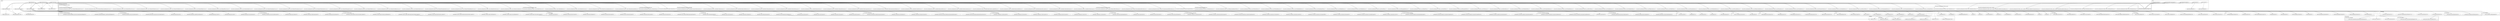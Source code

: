 digraph {
  subgraph cluster_de_monticore_gettingstarted {
    label = "de.monticore.gettingstarted";
    labeljust = l;
    subgraph cluster_de_monticore_gettingstarted_website {
      label = "de.monticore.gettingstarted.website";
      labeljust = l;
      subgraph cluster_de_monticore_gettingstarted_website__auxiliary {
        label = "de.monticore.gettingstarted.website._auxiliary";
        labeljust = l;
        node[shape=note];
        File_de_monticore_gettingstarted_website__auxiliary_MCCommonLiteralsMillForWebsite [label="de.monticore.gettingstarted.website._auxiliary.MCCommonLiteralsMillForWebsite.java (1)"];
        node[shape=note];
        File_de_monticore_gettingstarted_website__auxiliary_MCLiteralsBasisMillForWebsite [label="de.monticore.gettingstarted.website._auxiliary.MCLiteralsBasisMillForWebsite.java (1)"];
        node[shape=note];
        File_de_monticore_gettingstarted_website__auxiliary_MCBasicsMillForWebsite [label="de.monticore.gettingstarted.website._auxiliary.MCBasicsMillForWebsite.java (1)"];
      }
      subgraph cluster_de_monticore_gettingstarted_website__symboltable {
        label = "de.monticore.gettingstarted.website._symboltable";
        labeljust = l;
        node[shape=note];
        File_de_monticore_gettingstarted_website__symboltable_IWebsiteScope [label="de.monticore.gettingstarted.website._symboltable.IWebsiteScope.java (1)"];
        node[shape=note];
        File_de_monticore_gettingstarted_website__symboltable_WebsiteScope [label="de.monticore.gettingstarted.website._symboltable.WebsiteScope.java (1)"];
        node[shape=note];
        File_de_monticore_gettingstarted_website__symboltable_WebsiteGlobalScope [label="de.monticore.gettingstarted.website._symboltable.WebsiteGlobalScope.java (1)"];
        node[shape=note];
        File_de_monticore_gettingstarted_website__symboltable_PageSymbolSurrogate [label="de.monticore.gettingstarted.website._symboltable.PageSymbolSurrogate.java (1)"];
        node[shape=note];
        File_de_monticore_gettingstarted_website__symboltable_PageSymbolBuilder [label="de.monticore.gettingstarted.website._symboltable.PageSymbolBuilder.java (1)"];
        node[shape=note];
        File_de_monticore_gettingstarted_website__symboltable_ICommonWebsiteSymbol [label="de.monticore.gettingstarted.website._symboltable.ICommonWebsiteSymbol.java (1)"];
        node[shape=note];
        File_de_monticore_gettingstarted_website__symboltable_PageSymbolSurrogateBuilder [label="de.monticore.gettingstarted.website._symboltable.PageSymbolSurrogateBuilder.java (1)"];
        node[shape=note];
        File_de_monticore_gettingstarted_website__symboltable_IWebsiteArtifactScope [label="de.monticore.gettingstarted.website._symboltable.IWebsiteArtifactScope.java (1)"];
        node[shape=note];
        File_de_monticore_gettingstarted_website__symboltable_IPageSymbolResolver [label="de.monticore.gettingstarted.website._symboltable.IPageSymbolResolver.java (1)"];
        node[shape=note];
        File_de_monticore_gettingstarted_website__symboltable_WebsiteSymbols2Json [label="de.monticore.gettingstarted.website._symboltable.WebsiteSymbols2Json.java (1)"];
        node[shape=note];
        File_de_monticore_gettingstarted_website__symboltable_PageSymbolDeSer [label="de.monticore.gettingstarted.website._symboltable.PageSymbolDeSer.java (1)"];
        node[shape=note];
        File_de_monticore_gettingstarted_website__symboltable_WebsiteDeSer [label="de.monticore.gettingstarted.website._symboltable.WebsiteDeSer.java (1)"];
        node[shape=note];
        File_de_monticore_gettingstarted_website__symboltable_WebsiteScopesGenitorDelegator [label="de.monticore.gettingstarted.website._symboltable.WebsiteScopesGenitorDelegator.java (1)"];
        node[shape=note];
        File_de_monticore_gettingstarted_website__symboltable_WebsiteScopesGenitor [label="de.monticore.gettingstarted.website._symboltable.WebsiteScopesGenitor.java (1)"];
        node[shape=note];
        File_de_monticore_gettingstarted_website__symboltable_IWebsiteGlobalScope [label="de.monticore.gettingstarted.website._symboltable.IWebsiteGlobalScope.java (1)"];
        node[shape=note];
        File_de_monticore_gettingstarted_website__symboltable_WebsiteArtifactScope [label="de.monticore.gettingstarted.website._symboltable.WebsiteArtifactScope.java (1)"];
        node[shape=note];
        File_de_monticore_gettingstarted_website__symboltable_PageSymbol [label="de.monticore.gettingstarted.website._symboltable.PageSymbol.java (1)"];
      }
      subgraph cluster_de_monticore_gettingstarted_website__parser {
        label = "de.monticore.gettingstarted.website._parser";
        labeljust = l;
        subgraph cluster_de_monticore_gettingstarted_website__parser__auxiliary {
          label = "de.monticore.gettingstarted.website._parser._auxiliary";
          labeljust = l;
          node[shape=note];
          File_de_monticore_gettingstarted_website__parser__auxiliary_WebsiteParserInfoForMCBasics [label="de.monticore.gettingstarted.website._parser._auxiliary.WebsiteParserInfoForMCBasics.java (1)"];
          node[shape=note];
          File_de_monticore_gettingstarted_website__parser__auxiliary_WebsiteParserInfoForMCCommonLiterals [label="de.monticore.gettingstarted.website._parser._auxiliary.WebsiteParserInfoForMCCommonLiterals.java (1)"];
          node[shape=note];
          File_de_monticore_gettingstarted_website__parser__auxiliary_WebsiteParserInfoForMCLiteralsBasis [label="de.monticore.gettingstarted.website._parser._auxiliary.WebsiteParserInfoForMCLiteralsBasis.java (1)"];
        }
        node[shape=note];
        File_de_monticore_gettingstarted_website__parser_WebsiteParserInfo [label="de.monticore.gettingstarted.website._parser.WebsiteParserInfo.java (1)"];
        node[shape=note];
        File_de_monticore_gettingstarted_website__parser_EmptyWebsiteParserInfo [label="de.monticore.gettingstarted.website._parser.EmptyWebsiteParserInfo.java (1)"];
        node[shape=note];
        File_de_monticore_gettingstarted_website__parser_WebsiteParser [label="de.monticore.gettingstarted.website._parser.WebsiteParser.java (1)"];
        node[shape=note];
        File_de_monticore_gettingstarted_website__parser_WebsiteAntlrLexer [label="de.monticore.gettingstarted.website._parser.WebsiteAntlrLexer.g4 (1)"];
        node[shape=note];
        File_de_monticore_gettingstarted_website__parser_WebsiteAntlrParser [label="de.monticore.gettingstarted.website._parser.WebsiteAntlrParser.g4 (1)"];
      }
      subgraph cluster_de_monticore_gettingstarted_website__od {
        label = "de.monticore.gettingstarted.website._od";
        labeljust = l;
        node[shape=note];
        File_de_monticore_gettingstarted_website__od_Website2OD [label="de.monticore.gettingstarted.website._od.Website2OD.java (1)"];
      }
      subgraph cluster_de_monticore_gettingstarted_website__visitor {
        label = "de.monticore.gettingstarted.website._visitor";
        labeljust = l;
        node[shape=note];
        File_de_monticore_gettingstarted_website__visitor_WebsiteHandler [label="de.monticore.gettingstarted.website._visitor.WebsiteHandler.java (1)"];
        node[shape=note];
        File_de_monticore_gettingstarted_website__visitor_WebsiteVisitor2 [label="de.monticore.gettingstarted.website._visitor.WebsiteVisitor2.java (1)"];
        node[shape=note];
        File_de_monticore_gettingstarted_website__visitor_WebsiteInheritanceHandler [label="de.monticore.gettingstarted.website._visitor.WebsiteInheritanceHandler.java (1)"];
        node[shape=note];
        File_de_monticore_gettingstarted_website__visitor_WebsiteTraverser [label="de.monticore.gettingstarted.website._visitor.WebsiteTraverser.java (1)"];
        node[shape=note];
        File_de_monticore_gettingstarted_website__visitor_WebsiteTraverserImplementation [label="de.monticore.gettingstarted.website._visitor.WebsiteTraverserImplementation.java (1)"];
      }
      subgraph cluster_de_monticore_gettingstarted_website__cocos {
        label = "de.monticore.gettingstarted.website._cocos";
        labeljust = l;
        node[shape=note];
        File_de_monticore_gettingstarted_website__cocos_WebsiteASTRowCoCo [label="de.monticore.gettingstarted.website._cocos.WebsiteASTRowCoCo.java (1)"];
        node[shape=note];
        File_de_monticore_gettingstarted_website__cocos_WebsiteASTPageCoCo [label="de.monticore.gettingstarted.website._cocos.WebsiteASTPageCoCo.java (1)"];
        node[shape=note];
        File_de_monticore_gettingstarted_website__cocos_WebsiteASTTextBlockCoCo [label="de.monticore.gettingstarted.website._cocos.WebsiteASTTextBlockCoCo.java (1)"];
        node[shape=note];
        File_de_monticore_gettingstarted_website__cocos_WebsiteASTWebsiteCoCo [label="de.monticore.gettingstarted.website._cocos.WebsiteASTWebsiteCoCo.java (1)"];
        node[shape=note];
        File_de_monticore_gettingstarted_website__cocos_WebsiteASTPictureCoCo [label="de.monticore.gettingstarted.website._cocos.WebsiteASTPictureCoCo.java (1)"];
        node[shape=note];
        File_de_monticore_gettingstarted_website__cocos_WebsiteASTPageContentElementCoCo [label="de.monticore.gettingstarted.website._cocos.WebsiteASTPageContentElementCoCo.java (1)"];
        node[shape=note];
        File_de_monticore_gettingstarted_website__cocos_WebsiteASTPageContentCoCo [label="de.monticore.gettingstarted.website._cocos.WebsiteASTPageContentCoCo.java (1)"];
        node[shape=note];
        File_de_monticore_gettingstarted_website__cocos_WebsiteASTCardCoCo [label="de.monticore.gettingstarted.website._cocos.WebsiteASTCardCoCo.java (1)"];
        node[shape=note];
        File_de_monticore_gettingstarted_website__cocos_WebsiteASTWebsiteElementCoCo [label="de.monticore.gettingstarted.website._cocos.WebsiteASTWebsiteElementCoCo.java (1)"];
        node[shape=note];
        File_de_monticore_gettingstarted_website__cocos_WebsiteASTNavigationItemCoCo [label="de.monticore.gettingstarted.website._cocos.WebsiteASTNavigationItemCoCo.java (1)"];
        node[shape=note];
        File_de_monticore_gettingstarted_website__cocos_WebsiteASTLinkCoCo [label="de.monticore.gettingstarted.website._cocos.WebsiteASTLinkCoCo.java (1)"];
        node[shape=note];
        File_de_monticore_gettingstarted_website__cocos_WebsiteASTCodeBlockCoCo [label="de.monticore.gettingstarted.website._cocos.WebsiteASTCodeBlockCoCo.java (1)"];
        node[shape=note];
        File_de_monticore_gettingstarted_website__cocos_WebsiteASTTableCoCo [label="de.monticore.gettingstarted.website._cocos.WebsiteASTTableCoCo.java (1)"];
        node[shape=note];
        File_de_monticore_gettingstarted_website__cocos_WebsiteASTParagraphCoCo [label="de.monticore.gettingstarted.website._cocos.WebsiteASTParagraphCoCo.java (1)"];
        node[shape=note];
        File_de_monticore_gettingstarted_website__cocos_WebsiteCoCoChecker [label="de.monticore.gettingstarted.website._cocos.WebsiteCoCoChecker.java (1)"];
        node[shape=note];
        File_de_monticore_gettingstarted_website__cocos_WebsiteASTNavigationCoCo [label="de.monticore.gettingstarted.website._cocos.WebsiteASTNavigationCoCo.java (1)"];
        node[shape=note];
        File_de_monticore_gettingstarted_website__cocos_WebsiteASTLandImageCoCo [label="de.monticore.gettingstarted.website._cocos.WebsiteASTLandImageCoCo.java (1)"];
        node[shape=note];
        File_de_monticore_gettingstarted_website__cocos_WebsiteASTAsideCoCo [label="de.monticore.gettingstarted.website._cocos.WebsiteASTAsideCoCo.java (1)"];
        node[shape=note];
        File_de_monticore_gettingstarted_website__cocos_WebsiteASTWebsiteNodeCoCo [label="de.monticore.gettingstarted.website._cocos.WebsiteASTWebsiteNodeCoCo.java (1)"];
      }
      subgraph cluster_de_monticore_gettingstarted_website__ast {
        label = "de.monticore.gettingstarted.website._ast";
        labeljust = l;
        node[shape=note];
        File_de_monticore_gettingstarted_website__ast_ASTWebsite [label="de.monticore.gettingstarted.website._ast.ASTWebsite.java (1)"];
        node[shape=note];
        File_de_monticore_gettingstarted_website__ast_ASTParagraphTOP [label="de.monticore.gettingstarted.website._ast.ASTParagraphTOP.java (1)"];
        node[shape=note];
        File_de_monticore_gettingstarted_website__ast_ASTLinkTOP [label="de.monticore.gettingstarted.website._ast.ASTLinkTOP.java (1)"];
        node[shape=note];
        File_de_monticore_gettingstarted_website__ast_ASTPageTOP [label="de.monticore.gettingstarted.website._ast.ASTPageTOP.java (1)"];
        node[shape=note];
        File_de_monticore_gettingstarted_website__ast_ASTWebsiteElement [label="de.monticore.gettingstarted.website._ast.ASTWebsiteElement.java (1)"];
        node[shape=note];
        File_de_monticore_gettingstarted_website__ast_ASTParagraphBuilder [label="de.monticore.gettingstarted.website._ast.ASTParagraphBuilder.java (1)"];
        node[shape=note];
        File_de_monticore_gettingstarted_website__ast_WebsiteLiterals [label="de.monticore.gettingstarted.website._ast.WebsiteLiterals.java (1)"];
        node[shape=note];
        File_de_monticore_gettingstarted_website__ast_ASTCardTOP [label="de.monticore.gettingstarted.website._ast.ASTCardTOP.java (1)"];
        node[shape=note];
        File_de_monticore_gettingstarted_website__ast_ASTTableBuilder [label="de.monticore.gettingstarted.website._ast.ASTTableBuilder.java (1)"];
        node[shape=note];
        File_de_monticore_gettingstarted_website__ast_ASTPageBuilder [label="de.monticore.gettingstarted.website._ast.ASTPageBuilder.java (1)"];
        node[shape=note];
        File_de_monticore_gettingstarted_website__ast_ASTLandImageTOP [label="de.monticore.gettingstarted.website._ast.ASTLandImageTOP.java (1)"];
        node[shape=note];
        File_de_monticore_gettingstarted_website__ast_ASTCodeBlockBuilder [label="de.monticore.gettingstarted.website._ast.ASTCodeBlockBuilder.java (1)"];
        node[shape=note];
        File_de_monticore_gettingstarted_website__ast_ASTWebsiteNode [label="de.monticore.gettingstarted.website._ast.ASTWebsiteNode.java (1)"];
        node[shape=note];
        File_de_monticore_gettingstarted_website__ast_ASTAsideTOP [label="de.monticore.gettingstarted.website._ast.ASTAsideTOP.java (1)"];
        node[shape=note];
        File_de_monticore_gettingstarted_website__ast_ASTNavigationItemBuilder [label="de.monticore.gettingstarted.website._ast.ASTNavigationItemBuilder.java (1)"];
        node[shape=note];
        File_de_monticore_gettingstarted_website__ast_ASTLandImageBuilder [label="de.monticore.gettingstarted.website._ast.ASTLandImageBuilder.java (1)"];
        node[shape=note];
        File_de_monticore_gettingstarted_website__ast_ASTPictureTOP [label="de.monticore.gettingstarted.website._ast.ASTPictureTOP.java (1)"];
        node[shape=note];
        File_de_monticore_gettingstarted_website__ast_ASTAsideBuilder [label="de.monticore.gettingstarted.website._ast.ASTAsideBuilder.java (1)"];
        node[shape=note];
        File_de_monticore_gettingstarted_website__ast_ASTConstantsWebsite [label="de.monticore.gettingstarted.website._ast.ASTConstantsWebsite.java (1)"];
        node[shape=note];
        File_de_monticore_gettingstarted_website__ast_ASTPageContentElementTOP [label="de.monticore.gettingstarted.website._ast.ASTPageContentElementTOP.java (1)"];
        node[shape=note];
        File_de_monticore_gettingstarted_website__ast_ASTCardBuilder [label="de.monticore.gettingstarted.website._ast.ASTCardBuilder.java (1)"];
        node[shape=note];
        File_de_monticore_gettingstarted_website__ast_ASTNavigation [label="de.monticore.gettingstarted.website._ast.ASTNavigation.java (1)"];
        node[shape=note];
        File_de_monticore_gettingstarted_website__ast_ASTPageContentBuilder [label="de.monticore.gettingstarted.website._ast.ASTPageContentBuilder.java (1)"];
        node[shape=note];
        File_de_monticore_gettingstarted_website__ast_ASTPictureBuilder [label="de.monticore.gettingstarted.website._ast.ASTPictureBuilder.java (1)"];
        node[shape=note];
        File_de_monticore_gettingstarted_website__ast_ASTTextBlockBuilder [label="de.monticore.gettingstarted.website._ast.ASTTextBlockBuilder.java (1)"];
        node[shape=note];
        File_de_monticore_gettingstarted_website__ast_ASTNavigationItem [label="de.monticore.gettingstarted.website._ast.ASTNavigationItem.java (1)"];
        node[shape=note];
        File_de_monticore_gettingstarted_website__ast_ASTTableTOP [label="de.monticore.gettingstarted.website._ast.ASTTableTOP.java (1)"];
        node[shape=note];
        File_de_monticore_gettingstarted_website__ast_ASTPageContent [label="de.monticore.gettingstarted.website._ast.ASTPageContent.java (1)"];
        node[shape=note];
        File_de_monticore_gettingstarted_website__ast_ASTCodeBlockTOP [label="de.monticore.gettingstarted.website._ast.ASTCodeBlockTOP.java (1)"];
        node[shape=note];
        File_de_monticore_gettingstarted_website__ast_ASTLinkBuilder [label="de.monticore.gettingstarted.website._ast.ASTLinkBuilder.java (1)"];
        node[shape=note];
        File_de_monticore_gettingstarted_website__ast_ASTRowTOP [label="de.monticore.gettingstarted.website._ast.ASTRowTOP.java (1)"];
        node[shape=note];
        File_de_monticore_gettingstarted_website__ast_ASTWebsiteBuilder [label="de.monticore.gettingstarted.website._ast.ASTWebsiteBuilder.java (1)"];
        node[shape=note];
        File_de_monticore_gettingstarted_website__ast_ASTNavigationBuilder [label="de.monticore.gettingstarted.website._ast.ASTNavigationBuilder.java (1)"];
        node[shape=note];
        File_de_monticore_gettingstarted_website__ast_ASTTextBlockTOP [label="de.monticore.gettingstarted.website._ast.ASTTextBlockTOP.java (1)"];
        node[shape=note];
        File_de_monticore_gettingstarted_website__ast_ASTRowBuilder [label="de.monticore.gettingstarted.website._ast.ASTRowBuilder.java (1)"];
      }
      node[shape=note];
      File_de_monticore_gettingstarted_website_WebsiteToolTOP [label="de.monticore.gettingstarted.website.WebsiteToolTOP.java (1)"];
      node[shape=note];
      File_de_monticore_gettingstarted_website_WebsiteMill [label="de.monticore.gettingstarted.website.WebsiteMill.java (1)"];
    }
    node[shape=box3d];
    Model_de_monticore_gettingstarted_Website [label="de.monticore.gettingstarted.Website (1)"];
  }
  subgraph cluster_data {
    label = "data";
    labeljust = l;
    node[shape=ellipse];
    Template_data_DeepEqualsWithComments [label="data.DeepEqualsWithComments.ftl (15)"];
    node[shape=ellipse];
    Template_data_EqualsWithComments [label="data.EqualsWithComments.ftl (15)"];
    node[shape=ellipse];
    Template_data_DeepCloneWithParameters [label="data.DeepCloneWithParameters.ftl (15)"];
    node[shape=ellipse];
    Template_data_DeepEqualsWithOrder [label="data.DeepEqualsWithOrder.ftl (15)"];
    node[shape=ellipse];
    Template_data_EqualAttributes [label="data.EqualAttributes.ftl (15)"];
  }
  subgraph cluster__parser {
    label = "_parser";
    labeljust = l;
    node[shape=ellipse];
    Template__parser_CreateReader [label="_parser.CreateReader.ftl (1)"];
    node[shape=ellipse];
    Template__parser_Create [label="_parser.Create.ftl (1)"];
    node[shape=ellipse];
    Template__parser_ParseRuleString [label="_parser.ParseRuleString.ftl (33)"];
    node[shape=ellipse];
    Template__parser_ParseRuleReader [label="_parser.ParseRuleReader.ftl (33)"];
    node[shape=ellipse];
    Template__parser_ParseString [label="_parser.ParseString.ftl (1)"];
    node[shape=ellipse];
    Template__parser_Parse [label="_parser.Parse.ftl (1)"];
    node[shape=ellipse];
    Template__parser_ParseReader [label="_parser.ParseReader.ftl (1)"];
    node[shape=ellipse];
    Template__parser_ParseRule [label="_parser.ParseRule.ftl (33)"];
  }
  subgraph cluster_methods {
    label = "methods";
    labeljust = l;
    subgraph cluster_methods_opt {
      label = "methods.opt";
      labeljust = l;
      node[shape=ellipse];
      Template_methods_opt_Set4Opt [label="methods.opt.Set4Opt.ftl (8)"];
      node[shape=ellipse];
      Template_methods_opt_IsPresent4Opt [label="methods.opt.IsPresent4Opt.ftl (12)"];
      node[shape=ellipse];
      Template_methods_opt_SetAbsent [label="methods.opt.SetAbsent.ftl (8)"];
      node[shape=ellipse];
      Template_methods_opt_Get4Opt [label="methods.opt.Get4Opt.ftl (12)"];
    }
    node[shape=ellipse];
    Template_methods_Set [label="methods.Set.ftl (70)"];
    node[shape=ellipse];
    Template_methods_Get [label="methods.Get.ftl (104)"];
    node[shape=ellipse];
    Template_methods_MethodDelegate [label="methods.MethodDelegate.ftl (464)"];
  }
  subgraph cluster_cd2java {
    label = "cd2java";
    labeljust = l;
    node[shape=ellipse];
    Template_cd2java_Constructor [label="cd2java.Constructor.ftl (52)"];
    node[shape=ellipse];
    Template_cd2java_Attribute [label="cd2java.Attribute.ftl (193)"];
    node[shape=ellipse];
    Template_cd2java_Package [label="cd2java.Package.ftl (83)"];
    node[shape=ellipse];
    Template_cd2java_Class [label="cd2java.Class.ftl (53)"];
    node[shape=ellipse];
    Template_cd2java_Interface [label="cd2java.Interface.ftl (29)"];
    node[shape=ellipse];
    Template_cd2java_Annotations [label="cd2java.Annotations.ftl (239)"];
    node[shape=ellipse];
    Template_cd2java_EmptyBody [label="cd2java.EmptyBody.ftl (83)"];
    node[shape=ellipse];
    Template_cd2java_Method [label="cd2java.Method.ftl (2380)"];
    node[shape=ellipse];
    Template_cd2java_Imports [label="cd2java.Imports.ftl (82)"];
    node[shape=ellipse];
    Template_cd2java_Value [label="cd2java.Value.ftl (134)"];
    node[shape=ellipse];
    Template_cd2java_Enum [label="cd2java.Enum.ftl (1)"];
  }
  subgraph cluster__cli {
    label = "_cli";
    labeljust = l;
    node[shape=ellipse];
    Template__cli_Main [label="_cli.Main.ftl (1)"];
    node[shape=ellipse];
    Template__cli_Run [label="_cli.Run.ftl (1)"];
    node[shape=ellipse];
    Template__cli_AddStandardOptions [label="_cli.AddStandardOptions.ftl (1)"];
    node[shape=ellipse];
    Template__cli_PrintVersion [label="_cli.PrintVersion.ftl (1)"];
    node[shape=ellipse];
    Template__cli_SymbolTable [label="_cli.SymbolTable.ftl (1)"];
    node[shape=ellipse];
    Template__cli_Parser [label="_cli.Parser.ftl (1)"];
    node[shape=ellipse];
    Template__cli_StoreSymbols [label="_cli.StoreSymbols.ftl (1)"];
    node[shape=ellipse];
    Template__cli_Print [label="_cli.Print.ftl (1)"];
    node[shape=ellipse];
    Template__cli_Init [label="_cli.Init.ftl (1)"];
    node[shape=ellipse];
    Template__cli_AddAdditionalOptions [label="_cli.AddAdditionalOptions.ftl (1)"];
    node[shape=ellipse];
    Template__cli_PrintHelp [label="_cli.PrintHelp.ftl (1)"];
    node[shape=ellipse];
    Template__cli_InitOptions [label="_cli.InitOptions.ftl (1)"];
  }
  subgraph cluster__visitor_handler {
    label = "_visitor.handler";
    labeljust = l;
    node[shape=ellipse];
    Template__visitor_handler_Traverse [label="_visitor.handler.Traverse.ftl (15)"];
    node[shape=ellipse];
    Template__visitor_handler_HandleSymTabInheritance [label="_visitor.handler.HandleSymTabInheritance.ftl (3)"];
    node[shape=ellipse];
    Template__visitor_handler_HandleASTInheritance [label="_visitor.handler.HandleASTInheritance.ftl (18)"];
    node[shape=ellipse];
    Template__visitor_handler_TraverseScope [label="_visitor.handler.TraverseScope.ftl (1)"];
    node[shape=ellipse];
    Template__visitor_handler_Handle [label="_visitor.handler.Handle.ftl (22)"];
  }
  subgraph cluster__visitor_traverser {
    label = "_visitor.traverser";
    labeljust = l;
    node[shape=ellipse];
    Template__visitor_traverser_Traverse [label="_visitor.traverser.Traverse.ftl (15)"];
    node[shape=ellipse];
    Template__visitor_traverser_AddVisitor [label="_visitor.traverser.AddVisitor.ftl (5)"];
    node[shape=ellipse];
    Template__visitor_traverser_DelegatingMethods [label="_visitor.traverser.DelegatingMethods.ftl (44)"];
    node[shape=ellipse];
    Template__visitor_traverser_SetHandler [label="_visitor.traverser.SetHandler.ftl (4)"];
    node[shape=ellipse];
    Template__visitor_traverser_TraverseScope [label="_visitor.traverser.TraverseScope.ftl (1)"];
    node[shape=ellipse];
    Template__visitor_traverser_Handle [label="_visitor.traverser.Handle.ftl (22)"];
  }
  subgraph cluster_mill {
    label = "mill";
    labeljust = l;
    node[shape=ellipse];
    Template_mill_InitMethod [label="mill.InitMethod.ftl (1)"];
    node[shape=ellipse];
    Template_mill_ProtectedParserMethod [label="mill.ProtectedParserMethod.ftl (1)"];
    node[shape=ellipse];
    Template_mill_InitMeMethod [label="mill.InitMeMethod.ftl (1)"];
    node[shape=ellipse];
    Template_mill_ResetMethod [label="mill.ResetMethod.ftl (1)"];
    node[shape=ellipse];
    Template_mill_ProtectedMethodForSuper [label="mill.ProtectedMethodForSuper.ftl (15)"];
    node[shape=ellipse];
    Template_mill_BuilderMethod [label="mill.BuilderMethod.ftl (25)"];
    node[shape=ellipse];
    Template_mill_BuilderDelegatorMethod [label="mill.BuilderDelegatorMethod.ftl (12)"];
    node[shape=ellipse];
    Template_mill_GetMillMethod [label="mill.GetMillMethod.ftl (1)"];
    node[shape=ellipse];
    Template_mill_ProtectedBuilderMethod [label="mill.ProtectedBuilderMethod.ftl (21)"];
    node[shape=ellipse];
    Template_mill_InheritanceHandlerMethod [label="mill.InheritanceHandlerMethod.ftl (1)"];
    node[shape=ellipse];
    Template_mill_ProtectedGlobalScopeMethod [label="mill.ProtectedGlobalScopeMethod.ftl (1)"];
  }
  subgraph cluster__ast_ast_class {
    label = "_ast.ast_class";
    labeljust = l;
    subgraph cluster__ast_ast_class_builder {
      label = "_ast.ast_class.builder";
      labeljust = l;
      node[shape=ellipse];
      Template__ast_ast_class_builder_ASTCNodeInit [label="_ast.ast_class.builder.ASTCNodeInit.ftl (30)"];
      node[shape=ellipse];
      Template__ast_ast_class_builder_ASTCNodeMethodDelegate [label="_ast.ast_class.builder.ASTCNodeMethodDelegate.ftl (510)"];
    }
    subgraph cluster__ast_ast_class_symboltable {
      label = "_ast.ast_class.symboltable";
      labeljust = l;
      node[shape=ellipse];
      Template__ast_ast_class_symboltable_InheritedSetEnclosingScope [label="_ast.ast_class.symboltable.InheritedSetEnclosingScope.ftl (45)"];
    }
    node[shape=ellipse];
    Template__ast_ast_class_Accept [label="_ast.ast_class.Accept.ftl (15)"];
    node[shape=ellipse];
    Template__ast_ast_class_AcceptSuper [label="_ast.ast_class.AcceptSuper.ftl (60)"];
  }
  subgraph cluster__ast_builder {
    label = "_ast.builder";
    labeljust = l;
    subgraph cluster__ast_builder_opt {
      label = "_ast.builder.opt";
      labeljust = l;
      node[shape=ellipse];
      Template__ast_builder_opt_SetAbsent4ASTBuilderOpt [label="_ast.builder.opt.SetAbsent4ASTBuilderOpt.ftl (4)"];
      node[shape=ellipse];
      Template__ast_builder_opt_Set4ASTBuilderOpt [label="_ast.builder.opt.Set4ASTBuilderOpt.ftl (4)"];
    }
    node[shape=ellipse];
    Template__ast_builder_BuildMethod [label="_ast.builder.BuildMethod.ftl (30)"];
    node[shape=ellipse];
    Template__ast_builder_Set4ASTBuilder [label="_ast.builder.Set4ASTBuilder.ftl (35)"];
    node[shape=ellipse];
    Template__ast_builder_MethodDelegate4ASTBuilder [label="_ast.builder.MethodDelegate4ASTBuilder.ftl (112)"];
    node[shape=ellipse];
    Template__ast_builder_IsValidMethod [label="_ast.builder.IsValidMethod.ftl (16)"];
  }
  subgraph cluster__ast_ast_constants {
    label = "_ast.ast_constants";
    labeljust = l;
    node[shape=ellipse];
    Template__ast_ast_constants_GetAllLanguages [label="_ast.ast_constants.GetAllLanguages.ftl (1)"];
  }
  subgraph cluster__symboltable {
    label = "_symboltable";
    labeljust = l;
    subgraph cluster__symboltable_serialization_symbolDeSer {
      label = "_symboltable.serialization.symbolDeSer";
      labeljust = l;
      node[shape=ellipse];
      Template__symboltable_serialization_symbolDeSer_Deserialize4SymbolDeSer [label="_symboltable.serialization.symbolDeSer.Deserialize4SymbolDeSer.ftl (1)"];
      node[shape=ellipse];
      Template__symboltable_serialization_symbolDeSer_Serialize4SymbolDeSer [label="_symboltable.serialization.symbolDeSer.Serialize4SymbolDeSer.ftl (1)"];
    }
    subgraph cluster__symboltable_serialization_scopeDeSer {
      label = "_symboltable.serialization.scopeDeSer";
      labeljust = l;
      node[shape=ellipse];
      Template__symboltable_serialization_scopeDeSer_DeserializeArtifactScope [label="_symboltable.serialization.scopeDeSer.DeserializeArtifactScope.ftl (1)"];
      node[shape=ellipse];
      Template__symboltable_serialization_scopeDeSer_DeserializeSymbols [label="_symboltable.serialization.scopeDeSer.DeserializeSymbols.ftl (1)"];
      node[shape=ellipse];
      Template__symboltable_serialization_scopeDeSer_DeserializeScope [label="_symboltable.serialization.scopeDeSer.DeserializeScope.ftl (1)"];
      node[shape=ellipse];
      Template__symboltable_serialization_scopeDeSer_SerializeS2J4ScopeDeSer [label="_symboltable.serialization.scopeDeSer.SerializeS2J4ScopeDeSer.ftl (1)"];
      node[shape=ellipse];
      Template__symboltable_serialization_scopeDeSer_SerializeAS4ScopeDeSer [label="_symboltable.serialization.scopeDeSer.SerializeAS4ScopeDeSer.ftl (1)"];
    }
    subgraph cluster__symboltable_serialization_symbols2Json {
      label = "_symboltable.serialization.symbols2Json";
      labeljust = l;
      node[shape=ellipse];
      Template__symboltable_serialization_symbols2Json_VisitScope4STP [label="_symboltable.serialization.symbols2Json.VisitScope4STP.ftl (1)"];
      node[shape=ellipse];
      Template__symboltable_serialization_symbols2Json_Load2 [label="_symboltable.serialization.symbols2Json.Load2.ftl (3)"];
      node[shape=ellipse];
      Template__symboltable_serialization_symbols2Json_VisitSymbol [label="_symboltable.serialization.symbols2Json.VisitSymbol.ftl (1)"];
      node[shape=ellipse];
      Template__symboltable_serialization_symbols2Json_Serialize4Symbols2Json [label="_symboltable.serialization.symbols2Json.Serialize4Symbols2Json.ftl (2)"];
      node[shape=ellipse];
      Template__symboltable_serialization_symbols2Json_EndVisit4Scope [label="_symboltable.serialization.symbols2Json.EndVisit4Scope.ftl (2)"];
      node[shape=ellipse];
      Template__symboltable_serialization_symbols2Json_Init [label="_symboltable.serialization.symbols2Json.Init.ftl (1)"];
      node[shape=ellipse];
      Template__symboltable_serialization_symbols2Json_Store [label="_symboltable.serialization.symbols2Json.Store.ftl (1)"];
      node[shape=ellipse];
      Template__symboltable_serialization_symbols2Json_VisitArtifactScope [label="_symboltable.serialization.symbols2Json.VisitArtifactScope.ftl (1)"];
      node[shape=ellipse];
      Template__symboltable_serialization_symbols2Json_Deserialize [label="_symboltable.serialization.symbols2Json.Deserialize.ftl (1)"];
    }
    subgraph cluster__symboltable_symbol {
      label = "_symboltable.symbol";
      labeljust = l;
      node[shape=ellipse];
      Template__symboltable_symbol_DetermineFullName [label="_symboltable.symbol.DetermineFullName.ftl (1)"];
      node[shape=ellipse];
      Template__symboltable_symbol_BuildSymbol [label="_symboltable.symbol.BuildSymbol.ftl (1)"];
      node[shape=ellipse];
      Template__symboltable_symbol_NameSetter [label="_symboltable.symbol.NameSetter.ftl (2)"];
      node[shape=ellipse];
      Template__symboltable_symbol_DeterminePackageName [label="_symboltable.symbol.DeterminePackageName.ftl (1)"];
    }
    subgraph cluster__symboltable_artifactscope {
      label = "_symboltable.artifactscope";
      labeljust = l;
      node[shape=ellipse];
      Template__symboltable_artifactscope_SetEnclosingScope [label="_symboltable.artifactscope.SetEnclosingScope.ftl (1)"];
      node[shape=ellipse];
      Template__symboltable_artifactscope_GetName [label="_symboltable.artifactscope.GetName.ftl (1)"];
      node[shape=ellipse];
      Template__symboltable_artifactscope_ConstructorArtifactScope [label="_symboltable.artifactscope.ConstructorArtifactScope.ftl (1)"];
      node[shape=ellipse];
      Template__symboltable_artifactscope_IsPresentName [label="_symboltable.artifactscope.IsPresentName.ftl (1)"];
    }
    subgraph cluster__symboltable_scopesgenitor {
      label = "_symboltable.scopesgenitor";
      labeljust = l;
      node[shape=ellipse];
      Template__symboltable_scopesgenitor_CreateScope [label="_symboltable.scopesgenitor.CreateScope.ftl (1)"];
      node[shape=ellipse];
      Template__symboltable_scopesgenitor_Visit4SSC [label="_symboltable.scopesgenitor.Visit4SSC.ftl (1)"];
      node[shape=ellipse];
      Template__symboltable_scopesgenitor_EndVisitSymbol [label="_symboltable.scopesgenitor.EndVisitSymbol.ftl (1)"];
      node[shape=ellipse];
      Template__symboltable_scopesgenitor_VisitNoSymbol [label="_symboltable.scopesgenitor.VisitNoSymbol.ftl (14)"];
      node[shape=ellipse];
      Template__symboltable_scopesgenitor_PutOnStack [label="_symboltable.scopesgenitor.PutOnStack.ftl (1)"];
      node[shape=ellipse];
      Template__symboltable_scopesgenitor_CreateFromAST [label="_symboltable.scopesgenitor.CreateFromAST.ftl (1)"];
    }
    subgraph cluster__symboltable_iartifactscope {
      label = "_symboltable.iartifactscope";
      labeljust = l;
      node[shape=ellipse];
      Template__symboltable_iartifactscope_CheckIfContinueAsSubScope [label="_symboltable.iartifactscope.CheckIfContinueAsSubScope.ftl (1)"];
      node[shape=ellipse];
      Template__symboltable_iartifactscope_GetRemainingNameForResolveDown [label="_symboltable.iartifactscope.GetRemainingNameForResolveDown.ftl (1)"];
      node[shape=ellipse];
      Template__symboltable_iartifactscope_ContinueWithEnclosingScope4ArtifactScope [label="_symboltable.iartifactscope.ContinueWithEnclosingScope4ArtifactScope.ftl (1)"];
      node[shape=ellipse];
      Template__symboltable_iartifactscope_GetTopLevelSymbol [label="_symboltable.iartifactscope.GetTopLevelSymbol.ftl (1)"];
      node[shape=ellipse];
      Template__symboltable_iartifactscope_GetFullName [label="_symboltable.iartifactscope.GetFullName.ftl (1)"];
    }
    subgraph cluster__symboltable_scope {
      label = "_symboltable.scope";
      labeljust = l;
      node[shape=ellipse];
      Template__symboltable_scope_AcceptScope [label="_symboltable.scope.AcceptScope.ftl (3)"];
      node[shape=ellipse];
      Template__symboltable_scope_SetSpanningSymbolAbsent [label="_symboltable.scope.SetSpanningSymbolAbsent.ftl (1)"];
      node[shape=ellipse];
      Template__symboltable_scope_SetEnclosingScope [label="_symboltable.scope.SetEnclosingScope.ftl (1)"];
      node[shape=ellipse];
      Template__symboltable_scope_ResolveSubKinds [label="_symboltable.scope.ResolveSubKinds.ftl (1)"];
      node[shape=ellipse];
      Template__symboltable_scope_SetSubScopes [label="_symboltable.scope.SetSubScopes.ftl (1)"];
      node[shape=ellipse];
      Template__symboltable_scope_SetSpanningSymbol [label="_symboltable.scope.SetSpanningSymbol.ftl (1)"];
      node[shape=ellipse];
      Template__symboltable_scope_AddSubScope [label="_symboltable.scope.AddSubScope.ftl (1)"];
      node[shape=ellipse];
      Template__symboltable_scope_RemoveSubScope [label="_symboltable.scope.RemoveSubScope.ftl (1)"];
      node[shape=ellipse];
      Template__symboltable_scope_GetSubScopes [label="_symboltable.scope.GetSubScopes.ftl (1)"];
    }
    subgraph cluster__symboltable_symbolsurrogate {
      label = "_symboltable.symbolsurrogate";
      labeljust = l;
      node[shape=ellipse];
      Template__symboltable_symbolsurrogate_SetEnclosingScope4SymbolSurrogate [label="_symboltable.symbolsurrogate.SetEnclosingScope4SymbolSurrogate.ftl (1)"];
      node[shape=ellipse];
      Template__symboltable_symbolsurrogate_CheckLazyLoadDelegate [label="_symboltable.symbolsurrogate.CheckLazyLoadDelegate.ftl (1)"];
      node[shape=ellipse];
      Template__symboltable_symbolsurrogate_ConstructorSymbolSurrogate [label="_symboltable.symbolsurrogate.ConstructorSymbolSurrogate.ftl (1)"];
      node[shape=ellipse];
      Template__symboltable_symbolsurrogate_Set4SymbolSurrogate [label="_symboltable.symbolsurrogate.Set4SymbolSurrogate.ftl (1)"];
      node[shape=ellipse];
      Template__symboltable_symbolsurrogate_LazyLoadDelegate [label="_symboltable.symbolsurrogate.LazyLoadDelegate.ftl (1)"];
      node[shape=ellipse];
      Template__symboltable_symbolsurrogate_GetFullName [label="_symboltable.symbolsurrogate.GetFullName.ftl (1)"];
      node[shape=ellipse];
      Template__symboltable_symbolsurrogate_GetEnclosingScopeSymbolSurrogate [label="_symboltable.symbolsurrogate.GetEnclosingScopeSymbolSurrogate.ftl (1)"];
      node[shape=ellipse];
      Template__symboltable_symbolsurrogate_BuildSymbolSurrogate [label="_symboltable.symbolsurrogate.BuildSymbolSurrogate.ftl (1)"];
    }
    subgraph cluster__symboltable_globalscope {
      label = "_symboltable.globalscope";
      labeljust = l;
      node[shape=ellipse];
      Template__symboltable_globalscope_ZeroArgsConstructorGlobalScope [label="_symboltable.globalscope.ZeroArgsConstructorGlobalScope.ftl (1)"];
      node[shape=ellipse];
      Template__symboltable_globalscope_LoadFileForModelName [label="_symboltable.globalscope.LoadFileForModelName.ftl (1)"];
      node[shape=ellipse];
      Template__symboltable_globalscope_Init [label="_symboltable.globalscope.Init.ftl (1)"];
      node[shape=ellipse];
      Template__symboltable_globalscope_GetSymbols2Json [label="_symboltable.globalscope.GetSymbols2Json.ftl (1)"];
      node[shape=ellipse];
      Template__symboltable_globalscope_Load [label="_symboltable.globalscope.Load.ftl (1)"];
      node[shape=ellipse];
      Template__symboltable_globalscope_Clear [label="_symboltable.globalscope.Clear.ftl (1)"];
      node[shape=ellipse];
      Template__symboltable_globalscope_ConstructorGlobalScope [label="_symboltable.globalscope.ConstructorGlobalScope.ftl (1)"];
    }
    subgraph cluster__symboltable_iscope {
      label = "_symboltable.iscope";
      labeljust = l;
      node[shape=ellipse];
      Template__symboltable_iscope_ResolveDownMany [label="_symboltable.iscope.ResolveDownMany.ftl (1)"];
      node[shape=ellipse];
      Template__symboltable_iscope_ResolveDelegate [label="_symboltable.iscope.ResolveDelegate.ftl (7)"];
      node[shape=ellipse];
      Template__symboltable_iscope_ResolveMany4IScope [label="_symboltable.iscope.ResolveMany4IScope.ftl (1)"];
      node[shape=ellipse];
      Template__symboltable_iscope_Filter [label="_symboltable.iscope.Filter.ftl (1)"];
      node[shape=ellipse];
      Template__symboltable_iscope_ContinueWithEnclosingScope4IScope [label="_symboltable.iscope.ContinueWithEnclosingScope4IScope.ftl (1)"];
      node[shape=ellipse];
      Template__symboltable_iscope_GetSymbolSize [label="_symboltable.iscope.GetSymbolSize.ftl (1)"];
      node[shape=ellipse];
      Template__symboltable_iscope_ResolveManyLocally [label="_symboltable.iscope.ResolveManyLocally.ftl (1)"];
      node[shape=ellipse];
      Template__symboltable_iscope_ContinueAsSubScope [label="_symboltable.iscope.ContinueAsSubScope.ftl (1)"];
    }
    subgraph cluster__symboltable_iglobalscope {
      label = "_symboltable.iglobalscope";
      labeljust = l;
      node[shape=ellipse];
      Template__symboltable_iglobalscope_CalculateModelNamesFor [label="_symboltable.iglobalscope.CalculateModelNamesFor.ftl (1)"];
      node[shape=ellipse];
      Template__symboltable_iglobalscope_ResolveAdapted [label="_symboltable.iglobalscope.ResolveAdapted.ftl (1)"];
      node[shape=ellipse];
      Template__symboltable_iglobalscope_ResolveMany4GlobalScope [label="_symboltable.iglobalscope.ResolveMany4GlobalScope.ftl (1)"];
    }
    subgraph cluster__symboltable_scopesgenitordelegator {
      label = "_symboltable.scopesgenitordelegator";
      labeljust = l;
      node[shape=ellipse];
      Template__symboltable_scopesgenitordelegator_CreateFromASTDelegator [label="_symboltable.scopesgenitordelegator.CreateFromASTDelegator.ftl (1)"];
      node[shape=ellipse];
      Template__symboltable_scopesgenitordelegator_ConstructorScopesGenitorDelegator [label="_symboltable.scopesgenitordelegator.ConstructorScopesGenitorDelegator.ftl (1)"];
    }
    node[shape=ellipse];
    Template__symboltable_AcceptSuper [label="_symboltable.AcceptSuper.ftl (4)"];
  }
  subgraph cluster_parser {
    label = "parser";
    labeljust = l;
    node[shape=ellipse];
    Template_parser_Parser [label="parser.Parser.ftl (1)"];
    node[shape=ellipse];
    Template_parser_Lexer [label="parser.Lexer.ftl (1)"];
    node[shape=ellipse];
    Template_parser_EmptyParserInfo [label="parser.EmptyParserInfo.ftl (1)"];
    node[shape=ellipse];
    Template_parser_ParserHeader [label="parser.ParserHeader.ftl (1)"];
    node[shape=ellipse];
    Template_parser_LexerMember [label="parser.LexerMember.ftl (1)"];
    node[shape=ellipse];
    Template_parser_ParserInfoForSuperLang [label="parser.ParserInfoForSuperLang.ftl (3)"];
    node[shape=ellipse];
    Template_parser_ParserInfo [label="parser.ParserInfo.ftl (1)"];
  }
  subgraph cluster__od {
    label = "_od";
    labeljust = l;
    node[shape=ellipse];
    Template__od_PrintObject [label="_od.PrintObject.ftl (1)"];
    node[shape=ellipse];
    Template__od_PrintAttribute [label="_od.PrintAttribute.ftl (1)"];
    node[shape=ellipse];
    Template__od_ConstructorOD [label="_od.ConstructorOD.ftl (1)"];
    node[shape=ellipse];
    Template__od_HandleOD [label="_od.HandleOD.ftl (15)"];
    node[shape=ellipse];
    Template__od_PrintObjectDiagram [label="_od.PrintObjectDiagram.ftl (1)"];
  }
  subgraph cluster__cocos {
    label = "_cocos";
    labeljust = l;
    node[shape=ellipse];
    Template__cocos_CoCoCheckerConstructor [label="_cocos.CoCoCheckerConstructor.ftl (1)"];
    node[shape=ellipse];
    Template__cocos_AddChecker [label="_cocos.AddChecker.ftl (4)"];
  }
  Model_de_monticore_gettingstarted_Website -> Template_parser_EmptyParserInfo;
  Model_de_monticore_gettingstarted_Website -> Template_parser_Parser;
  Model_de_monticore_gettingstarted_Website -> Template_parser_Lexer;
  Model_de_monticore_gettingstarted_Website -> Template_parser_ParserInfo;
  Model_de_monticore_gettingstarted_Website -> Template_cd2java_Class;
  Model_de_monticore_gettingstarted_Website -> Template_cd2java_Interface;
  Model_de_monticore_gettingstarted_Website -> Template_cd2java_Enum;
  Model_de_monticore_gettingstarted_Website -> Template_parser_ParserInfoForSuperLang;
  Template_cd2java_Constructor -> Template__od_ConstructorOD;
  Template_cd2java_Constructor -> Template__symboltable_globalscope_ConstructorGlobalScope;
  Template_cd2java_Constructor -> Template__symboltable_symbolsurrogate_ConstructorSymbolSurrogate;
  Template_cd2java_Constructor -> Template__symboltable_scopesgenitordelegator_ConstructorScopesGenitorDelegator;
  Template_cd2java_Constructor -> Template__symboltable_artifactscope_ConstructorArtifactScope;
  Template_cd2java_Constructor -> Template__cocos_CoCoCheckerConstructor;
  Template_cd2java_Constructor -> Template_cd2java_EmptyBody;
  Template_cd2java_Constructor -> Template__symboltable_globalscope_ZeroArgsConstructorGlobalScope;
  Template_cd2java_Attribute -> Template_cd2java_Annotations;
  Template_cd2java_Attribute -> Template_cd2java_Value;
  Template_cd2java_Class -> Template_cd2java_Attribute;
  Template_cd2java_Class -> File_de_monticore_gettingstarted_website__ast_ASTPageTOP;
  Template_cd2java_Class -> File_de_monticore_gettingstarted_website__ast_ASTNavigationItemBuilder;
  Template_cd2java_Class -> File_de_monticore_gettingstarted_website__symboltable_WebsiteScopesGenitorDelegator;
  Template_cd2java_Class -> File_de_monticore_gettingstarted_website__ast_ASTCodeBlockTOP;
  Template_cd2java_Class -> File_de_monticore_gettingstarted_website__ast_ASTWebsite;
  Template_cd2java_Class -> File_de_monticore_gettingstarted_website__symboltable_WebsiteArtifactScope;
  Template_cd2java_Class -> File_de_monticore_gettingstarted_website__od_Website2OD;
  Template_cd2java_Class -> File_de_monticore_gettingstarted_website__ast_ASTTextBlockTOP;
  Template_cd2java_Class -> File_de_monticore_gettingstarted_website__symboltable_WebsiteDeSer;
  Template_cd2java_Class -> File_de_monticore_gettingstarted_website__ast_ASTCardBuilder;
  Template_cd2java_Class -> File_de_monticore_gettingstarted_website__ast_ASTNavigation;
  Template_cd2java_Class -> File_de_monticore_gettingstarted_website__ast_ASTTableTOP;
  Template_cd2java_Class -> File_de_monticore_gettingstarted_website__ast_ASTPictureTOP;
  Template_cd2java_Class -> File_de_monticore_gettingstarted_website__ast_ASTRowTOP;
  Template_cd2java_Class -> File_de_monticore_gettingstarted_website__ast_ASTPageContentBuilder;
  Template_cd2java_Class -> File_de_monticore_gettingstarted_website__ast_ASTNavigationBuilder;
  Template_cd2java_Class -> File_de_monticore_gettingstarted_website__ast_ASTCardTOP;
  Template_cd2java_Class -> File_de_monticore_gettingstarted_website__auxiliary_MCCommonLiteralsMillForWebsite;
  Template_cd2java_Class -> File_de_monticore_gettingstarted_website__parser_WebsiteParser;
  Template_cd2java_Class -> File_de_monticore_gettingstarted_website__symboltable_PageSymbolSurrogateBuilder;
  Template_cd2java_Class -> File_de_monticore_gettingstarted_website__ast_ASTNavigationItem;
  Template_cd2java_Class -> Template_cd2java_Imports;
  Template_cd2java_Class -> Template_cd2java_Method;
  Template_cd2java_Class -> File_de_monticore_gettingstarted_website_WebsiteMill;
  Template_cd2java_Class -> File_de_monticore_gettingstarted_website__ast_ASTTableBuilder;
  Template_cd2java_Class -> File_de_monticore_gettingstarted_website__ast_ASTPageBuilder;
  Template_cd2java_Class -> File_de_monticore_gettingstarted_website__ast_ASTLinkTOP;
  Template_cd2java_Class -> File_de_monticore_gettingstarted_website__visitor_WebsiteInheritanceHandler;
  Template_cd2java_Class -> File_de_monticore_gettingstarted_website__ast_ASTLinkBuilder;
  Template_cd2java_Class -> File_de_monticore_gettingstarted_website__symboltable_PageSymbol;
  Template_cd2java_Class -> File_de_monticore_gettingstarted_website__ast_ASTRowBuilder;
  Template_cd2java_Class -> File_de_monticore_gettingstarted_website__auxiliary_MCBasicsMillForWebsite;
  Template_cd2java_Class -> Template_cd2java_Constructor;
  Template_cd2java_Class -> File_de_monticore_gettingstarted_website__symboltable_WebsiteScopesGenitor;
  Template_cd2java_Class -> File_de_monticore_gettingstarted_website__symboltable_WebsiteGlobalScope;
  Template_cd2java_Class -> File_de_monticore_gettingstarted_website__ast_ASTLandImageBuilder;
  Template_cd2java_Class -> File_de_monticore_gettingstarted_website__ast_ASTPictureBuilder;
  Template_cd2java_Class -> Template_cd2java_Package;
  Template_cd2java_Class -> Template_cd2java_Annotations;
  Template_cd2java_Class -> File_de_monticore_gettingstarted_website__ast_ASTConstantsWebsite;
  Template_cd2java_Class -> File_de_monticore_gettingstarted_website__cocos_WebsiteCoCoChecker;
  Template_cd2java_Class -> File_de_monticore_gettingstarted_website__symboltable_PageSymbolSurrogate;
  Template_cd2java_Class -> File_de_monticore_gettingstarted_website__ast_ASTAsideBuilder;
  Template_cd2java_Class -> File_de_monticore_gettingstarted_website__symboltable_WebsiteSymbols2Json;
  Template_cd2java_Class -> File_de_monticore_gettingstarted_website__auxiliary_MCLiteralsBasisMillForWebsite;
  Template_cd2java_Class -> File_de_monticore_gettingstarted_website__symboltable_WebsiteScope;
  Template_cd2java_Class -> File_de_monticore_gettingstarted_website__symboltable_PageSymbolDeSer;
  Template_cd2java_Class -> File_de_monticore_gettingstarted_website__ast_ASTCodeBlockBuilder;
  Template_cd2java_Class -> File_de_monticore_gettingstarted_website__ast_ASTPageContent;
  Template_cd2java_Class -> File_de_monticore_gettingstarted_website__ast_ASTAsideTOP;
  Template_cd2java_Class -> File_de_monticore_gettingstarted_website__visitor_WebsiteTraverserImplementation;
  Template_cd2java_Class -> File_de_monticore_gettingstarted_website__ast_ASTWebsiteBuilder;
  Template_cd2java_Class -> File_de_monticore_gettingstarted_website_WebsiteToolTOP;
  Template_cd2java_Class -> File_de_monticore_gettingstarted_website__symboltable_PageSymbolBuilder;
  Template_cd2java_Class -> File_de_monticore_gettingstarted_website__ast_ASTParagraphTOP;
  Template_cd2java_Class -> File_de_monticore_gettingstarted_website__ast_ASTLandImageTOP;
  Template_cd2java_Class -> File_de_monticore_gettingstarted_website__ast_ASTTextBlockBuilder;
  Template_cd2java_Class -> File_de_monticore_gettingstarted_website__ast_ASTParagraphBuilder;
  Template_cd2java_Interface -> File_de_monticore_gettingstarted_website__cocos_WebsiteASTPageContentElementCoCo;
  Template_cd2java_Interface -> File_de_monticore_gettingstarted_website__symboltable_IPageSymbolResolver;
  Template_cd2java_Interface -> File_de_monticore_gettingstarted_website__cocos_WebsiteASTWebsiteCoCo;
  Template_cd2java_Interface -> File_de_monticore_gettingstarted_website__ast_ASTWebsiteElement;
  Template_cd2java_Interface -> File_de_monticore_gettingstarted_website__symboltable_IWebsiteArtifactScope;
  Template_cd2java_Interface -> File_de_monticore_gettingstarted_website__ast_ASTPageContentElementTOP;
  Template_cd2java_Interface -> File_de_monticore_gettingstarted_website__cocos_WebsiteASTTextBlockCoCo;
  Template_cd2java_Interface -> File_de_monticore_gettingstarted_website__cocos_WebsiteASTLinkCoCo;
  Template_cd2java_Interface -> File_de_monticore_gettingstarted_website__cocos_WebsiteASTTableCoCo;
  Template_cd2java_Interface -> File_de_monticore_gettingstarted_website__cocos_WebsiteASTCardCoCo;
  Template_cd2java_Interface -> File_de_monticore_gettingstarted_website__visitor_WebsiteHandler;
  Template_cd2java_Interface -> File_de_monticore_gettingstarted_website__cocos_WebsiteASTWebsiteNodeCoCo;
  Template_cd2java_Interface -> Template_cd2java_Package;
  Template_cd2java_Interface -> Template_cd2java_Annotations;
  Template_cd2java_Interface -> File_de_monticore_gettingstarted_website__cocos_WebsiteASTPageContentCoCo;
  Template_cd2java_Interface -> File_de_monticore_gettingstarted_website__cocos_WebsiteASTWebsiteElementCoCo;
  Template_cd2java_Interface -> File_de_monticore_gettingstarted_website__cocos_WebsiteASTNavigationCoCo;
  Template_cd2java_Interface -> File_de_monticore_gettingstarted_website__cocos_WebsiteASTNavigationItemCoCo;
  Template_cd2java_Interface -> File_de_monticore_gettingstarted_website__symboltable_ICommonWebsiteSymbol;
  Template_cd2java_Interface -> File_de_monticore_gettingstarted_website__cocos_WebsiteASTPageCoCo;
  Template_cd2java_Interface -> File_de_monticore_gettingstarted_website__ast_ASTWebsiteNode;
  Template_cd2java_Interface -> File_de_monticore_gettingstarted_website__cocos_WebsiteASTLandImageCoCo;
  Template_cd2java_Interface -> File_de_monticore_gettingstarted_website__visitor_WebsiteVisitor2;
  Template_cd2java_Interface -> File_de_monticore_gettingstarted_website__symboltable_IWebsiteScope;
  Template_cd2java_Interface -> File_de_monticore_gettingstarted_website__cocos_WebsiteASTPictureCoCo;
  Template_cd2java_Interface -> File_de_monticore_gettingstarted_website__cocos_WebsiteASTRowCoCo;
  Template_cd2java_Interface -> File_de_monticore_gettingstarted_website__cocos_WebsiteASTCodeBlockCoCo;
  Template_cd2java_Interface -> Template_cd2java_Imports;
  Template_cd2java_Interface -> File_de_monticore_gettingstarted_website__cocos_WebsiteASTParagraphCoCo;
  Template_cd2java_Interface -> Template_cd2java_Method;
  Template_cd2java_Interface -> File_de_monticore_gettingstarted_website__visitor_WebsiteTraverser;
  Template_cd2java_Interface -> File_de_monticore_gettingstarted_website__cocos_WebsiteASTAsideCoCo;
  Template_cd2java_Interface -> File_de_monticore_gettingstarted_website__symboltable_IWebsiteGlobalScope;
  Template_cd2java_Method -> Template__symboltable_iartifactscope_ContinueWithEnclosingScope4ArtifactScope;
  Template_cd2java_Method -> Template__ast_ast_class_AcceptSuper;
  Template_cd2java_Method -> Template__symboltable_scope_SetSpanningSymbolAbsent;
  Template_cd2java_Method -> Template__symboltable_serialization_symbols2Json_EndVisit4Scope;
  Template_cd2java_Method -> Template__parser_Parse;
  Template_cd2java_Method -> Template__symboltable_symbol_DetermineFullName;
  Template_cd2java_Method -> Template__symboltable_scope_ResolveSubKinds;
  Template_cd2java_Method -> Template__symboltable_scope_SetSubScopes;
  Template_cd2java_Method -> Template__symboltable_iscope_ResolveDelegate;
  Template_cd2java_Method -> Template__ast_ast_constants_GetAllLanguages;
  Template_cd2java_Method -> Template__symboltable_artifactscope_GetName;
  Template_cd2java_Method -> Template__visitor_handler_HandleASTInheritance;
  Template_cd2java_Method -> Template__symboltable_serialization_symbols2Json_Store;
  Template_cd2java_Method -> Template_data_EqualAttributes;
  Template_cd2java_Method -> Template_methods_MethodDelegate;
  Template_cd2java_Method -> Template__cli_Print;
  Template_cd2java_Method -> Template__cli_AddStandardOptions;
  Template_cd2java_Method -> Template_mill_ProtectedMethodForSuper;
  Template_cd2java_Method -> Template__parser_CreateReader;
  Template_cd2java_Method -> Template__symboltable_AcceptSuper;
  Template_cd2java_Method -> Template__symboltable_globalscope_LoadFileForModelName;
  Template_cd2java_Method -> Template__cocos_AddChecker;
  Template_cd2java_Method -> Template__symboltable_iscope_ContinueWithEnclosingScope4IScope;
  Template_cd2java_Method -> Template__symboltable_iglobalscope_ResolveAdapted;
  Template_cd2java_Method -> Template__visitor_traverser_DelegatingMethods;
  Template_cd2java_Method -> Template__visitor_traverser_Handle;
  Template_cd2java_Method -> Template__symboltable_symbolsurrogate_GetEnclosingScopeSymbolSurrogate;
  Template_cd2java_Method -> Template__cli_Main;
  Template_cd2java_Method -> Template_mill_GetMillMethod;
  Template_cd2java_Method -> Template__visitor_handler_HandleSymTabInheritance;
  Template_cd2java_Method -> Template_mill_ProtectedParserMethod;
  Template_cd2java_Method -> Template__symboltable_symbolsurrogate_CheckLazyLoadDelegate;
  Template_cd2java_Method -> Template__symboltable_symbolsurrogate_BuildSymbolSurrogate;
  Template_cd2java_Method -> Template__symboltable_serialization_symbols2Json_Load2;
  Template_cd2java_Method -> Template__symboltable_scope_SetSpanningSymbol;
  Template_cd2java_Method -> Template__cli_PrintHelp;
  Template_cd2java_Method -> Template__od_PrintObject;
  Template_cd2java_Method -> Template__symboltable_scopesgenitor_CreateFromAST;
  Template_cd2java_Method -> Template__symboltable_iscope_ResolveDownMany;
  Template_cd2java_Method -> Template__symboltable_serialization_symbols2Json_Init;
  Template_cd2java_Method -> Template__symboltable_serialization_symbols2Json_Serialize4Symbols2Json;
  Template_cd2java_Method -> Template_methods_opt_Set4Opt;
  Template_cd2java_Method -> Template__symboltable_serialization_scopeDeSer_SerializeAS4ScopeDeSer;
  Template_cd2java_Method -> Template__symboltable_symbol_BuildSymbol;
  Template_cd2java_Method -> Template__visitor_traverser_Traverse;
  Template_cd2java_Method -> Template_methods_Get;
  Template_cd2java_Method -> Template__parser_ParseRuleString;
  Template_cd2java_Method -> Template__symboltable_scope_RemoveSubScope;
  Template_cd2java_Method -> Template__symboltable_scopesgenitor_PutOnStack;
  Template_cd2java_Method -> Template__cli_PrintVersion;
  Template_cd2java_Method -> Template__symboltable_serialization_symbols2Json_VisitScope4STP;
  Template_cd2java_Method -> Template__symboltable_iglobalscope_CalculateModelNamesFor;
  Template_cd2java_Method -> Template__cli_Parser;
  Template_cd2java_Method -> Template__parser_Create;
  Template_cd2java_Method -> Template__symboltable_globalscope_Clear;
  Template_cd2java_Method -> Template__ast_ast_class_Accept;
  Template_cd2java_Method -> Template__symboltable_serialization_symbolDeSer_Deserialize4SymbolDeSer;
  Template_cd2java_Method -> Template_mill_BuilderDelegatorMethod;
  Template_cd2java_Method -> Template__symboltable_symbolsurrogate_SetEnclosingScope4SymbolSurrogate;
  Template_cd2java_Method -> Template__symboltable_iartifactscope_CheckIfContinueAsSubScope;
  Template_cd2java_Method -> Template__symboltable_scopesgenitor_VisitNoSymbol;
  Template_cd2java_Method -> Template__symboltable_serialization_symbols2Json_VisitArtifactScope;
  Template_cd2java_Method -> Template__ast_ast_class_builder_ASTCNodeMethodDelegate;
  Template_cd2java_Method -> Template_mill_InitMethod;
  Template_cd2java_Method -> Template__symboltable_globalscope_Load;
  Template_cd2java_Method -> Template__symboltable_scope_AddSubScope;
  Template_cd2java_Method -> Template__symboltable_iartifactscope_GetTopLevelSymbol;
  Template_cd2java_Method -> Template__ast_builder_BuildMethod;
  Template_cd2java_Method -> Template_methods_Set;
  Template_cd2java_Method -> Template__parser_ParseRule;
  Template_cd2java_Method -> Template_mill_BuilderMethod;
  Template_cd2java_Method -> Template__cli_Init;
  Template_cd2java_Method -> Template__ast_builder_MethodDelegate4ASTBuilder;
  Template_cd2java_Method -> Template__symboltable_serialization_symbolDeSer_Serialize4SymbolDeSer;
  Template_cd2java_Method -> Template__cli_StoreSymbols;
  Template_cd2java_Method -> Template__symboltable_iscope_ContinueAsSubScope;
  Template_cd2java_Method -> Template__od_HandleOD;
  Template_cd2java_Method -> Template_mill_InitMeMethod;
  Template_cd2java_Method -> Template__symboltable_globalscope_GetSymbols2Json;
  Template_cd2java_Method -> Template__visitor_handler_Handle;
  Template_cd2java_Method -> Template__symboltable_scope_GetSubScopes;
  Template_cd2java_Method -> Template__cli_AddAdditionalOptions;
  Template_cd2java_Method -> Template__parser_ParseString;
  Template_cd2java_Method -> Template_methods_opt_Get4Opt;
  Template_cd2java_Method -> Template__visitor_handler_TraverseScope;
  Template_cd2java_Method -> Template__symboltable_scopesgenitordelegator_CreateFromASTDelegator;
  Template_cd2java_Method -> Template__cli_Run;
  Template_cd2java_Method -> Template__symboltable_symbol_DeterminePackageName;
  Template_cd2java_Method -> Template__symboltable_scope_AcceptScope;
  Template_cd2java_Method -> Template__parser_ParseReader;
  Template_cd2java_Method -> Template__parser_ParseRuleReader;
  Template_cd2java_Method -> Template__ast_builder_opt_Set4ASTBuilderOpt;
  Template_cd2java_Method -> Template__symboltable_scopesgenitor_CreateScope;
  Template_cd2java_Method -> Template__cli_InitOptions;
  Template_cd2java_Method -> Template__od_PrintObjectDiagram;
  Template_cd2java_Method -> Template__visitor_traverser_TraverseScope;
  Template_cd2java_Method -> Template__symboltable_artifactscope_IsPresentName;
  Template_cd2java_Method -> Template_mill_ResetMethod;
  Template_cd2java_Method -> Template_mill_ProtectedGlobalScopeMethod;
  Template_cd2java_Method -> Template__ast_builder_opt_SetAbsent4ASTBuilderOpt;
  Template_cd2java_Method -> Template__symboltable_globalscope_Init;
  Template_cd2java_Method -> Template__symboltable_iscope_GetSymbolSize;
  Template_cd2java_Method -> Template__symboltable_serialization_scopeDeSer_DeserializeArtifactScope;
  Template_cd2java_Method -> Template_data_DeepEqualsWithComments;
  Template_cd2java_Method -> Template__symboltable_scopesgenitor_EndVisitSymbol;
  Template_cd2java_Method -> Template__ast_builder_IsValidMethod;
  Template_cd2java_Method -> Template_mill_ProtectedBuilderMethod;
  Template_cd2java_Method -> Template__symboltable_symbolsurrogate_Set4SymbolSurrogate;
  Template_cd2java_Method -> Template__symboltable_iglobalscope_ResolveMany4GlobalScope;
  Template_cd2java_Method -> Template_methods_opt_IsPresent4Opt;
  Template_cd2java_Method -> Template__symboltable_serialization_scopeDeSer_DeserializeScope;
  Template_cd2java_Method -> Template_cd2java_EmptyBody;
  Template_cd2java_Method -> Template__symboltable_symbol_NameSetter;
  Template_cd2java_Method -> Template__symboltable_serialization_symbols2Json_VisitSymbol;
  Template_cd2java_Method -> Template__symboltable_iscope_ResolveManyLocally;
  Template_cd2java_Method -> Template__ast_builder_Set4ASTBuilder;
  Template_cd2java_Method -> Template__symboltable_iscope_ResolveMany4IScope;
  Template_cd2java_Method -> Template__symboltable_serialization_symbols2Json_Deserialize;
  Template_cd2java_Method -> Template_data_EqualsWithComments;
  Template_cd2java_Method -> Template__symboltable_artifactscope_SetEnclosingScope;
  Template_cd2java_Method -> Template__symboltable_iartifactscope_GetRemainingNameForResolveDown;
  Template_cd2java_Method -> Template__visitor_traverser_SetHandler;
  Template_cd2java_Method -> Template__symboltable_serialization_scopeDeSer_DeserializeSymbols;
  Template_cd2java_Method -> Template__symboltable_serialization_scopeDeSer_SerializeS2J4ScopeDeSer;
  Template_cd2java_Method -> Template_data_DeepCloneWithParameters;
  Template_cd2java_Method -> Template__symboltable_scope_SetEnclosingScope;
  Template_cd2java_Method -> Template__symboltable_iartifactscope_GetFullName;
  Template_cd2java_Method -> Template_methods_opt_SetAbsent;
  Template_cd2java_Method -> Template__symboltable_symbolsurrogate_LazyLoadDelegate;
  Template_cd2java_Method -> Template__visitor_traverser_AddVisitor;
  Template_cd2java_Method -> Template__od_PrintAttribute;
  Template_cd2java_Method -> Template__symboltable_scopesgenitor_Visit4SSC;
  Template_cd2java_Method -> Template__visitor_handler_Traverse;
  Template_cd2java_Method -> Template__symboltable_iscope_Filter;
  Template_cd2java_Method -> Template__cli_SymbolTable;
  Template_cd2java_Method -> Template__ast_ast_class_symboltable_InheritedSetEnclosingScope;
  Template_cd2java_Method -> Template_data_DeepEqualsWithOrder;
  Template_cd2java_Method -> Template__symboltable_symbolsurrogate_GetFullName;
  Template_cd2java_Method -> Template_mill_InheritanceHandlerMethod;
  Template_cd2java_Enum -> Template_cd2java_Package;
  Template_cd2java_Enum -> Template_cd2java_Attribute;
  Template_cd2java_Enum -> File_de_monticore_gettingstarted_website__ast_WebsiteLiterals;
  Template_cd2java_Enum -> Template_cd2java_Constructor;
  Template_cd2java_Enum -> Template_cd2java_Method;
  Template__ast_builder_BuildMethod -> Template__ast_ast_class_builder_ASTCNodeInit;
  Template__symboltable_scope_SetSpanningSymbolAbsent -> Template_methods_opt_SetAbsent;
  Template__symboltable_scope_SetSpanningSymbol -> Template_methods_opt_Set4Opt;
  Template__symboltable_symbolsurrogate_SetEnclosingScope4SymbolSurrogate -> Template_methods_Set;
  Template__symboltable_symbolsurrogate_Set4SymbolSurrogate -> Template_methods_Set;
  Template_parser_Parser -> Template_parser_ParserHeader;
  Template_parser_Parser -> File_de_monticore_gettingstarted_website__parser_WebsiteAntlrParser;
  Template_parser_Lexer -> Template_parser_LexerMember;
  Template_parser_Lexer -> File_de_monticore_gettingstarted_website__parser_WebsiteAntlrLexer;
  Template_parser_EmptyParserInfo -> File_de_monticore_gettingstarted_website__parser_EmptyWebsiteParserInfo;
  Template_parser_ParserInfoForSuperLang -> File_de_monticore_gettingstarted_website__parser__auxiliary_WebsiteParserInfoForMCBasics;
  Template_parser_ParserInfoForSuperLang -> File_de_monticore_gettingstarted_website__parser__auxiliary_WebsiteParserInfoForMCLiteralsBasis;
  Template_parser_ParserInfoForSuperLang -> File_de_monticore_gettingstarted_website__parser__auxiliary_WebsiteParserInfoForMCCommonLiterals;
  Template_parser_ParserInfo -> File_de_monticore_gettingstarted_website__parser_WebsiteParserInfo;
}
